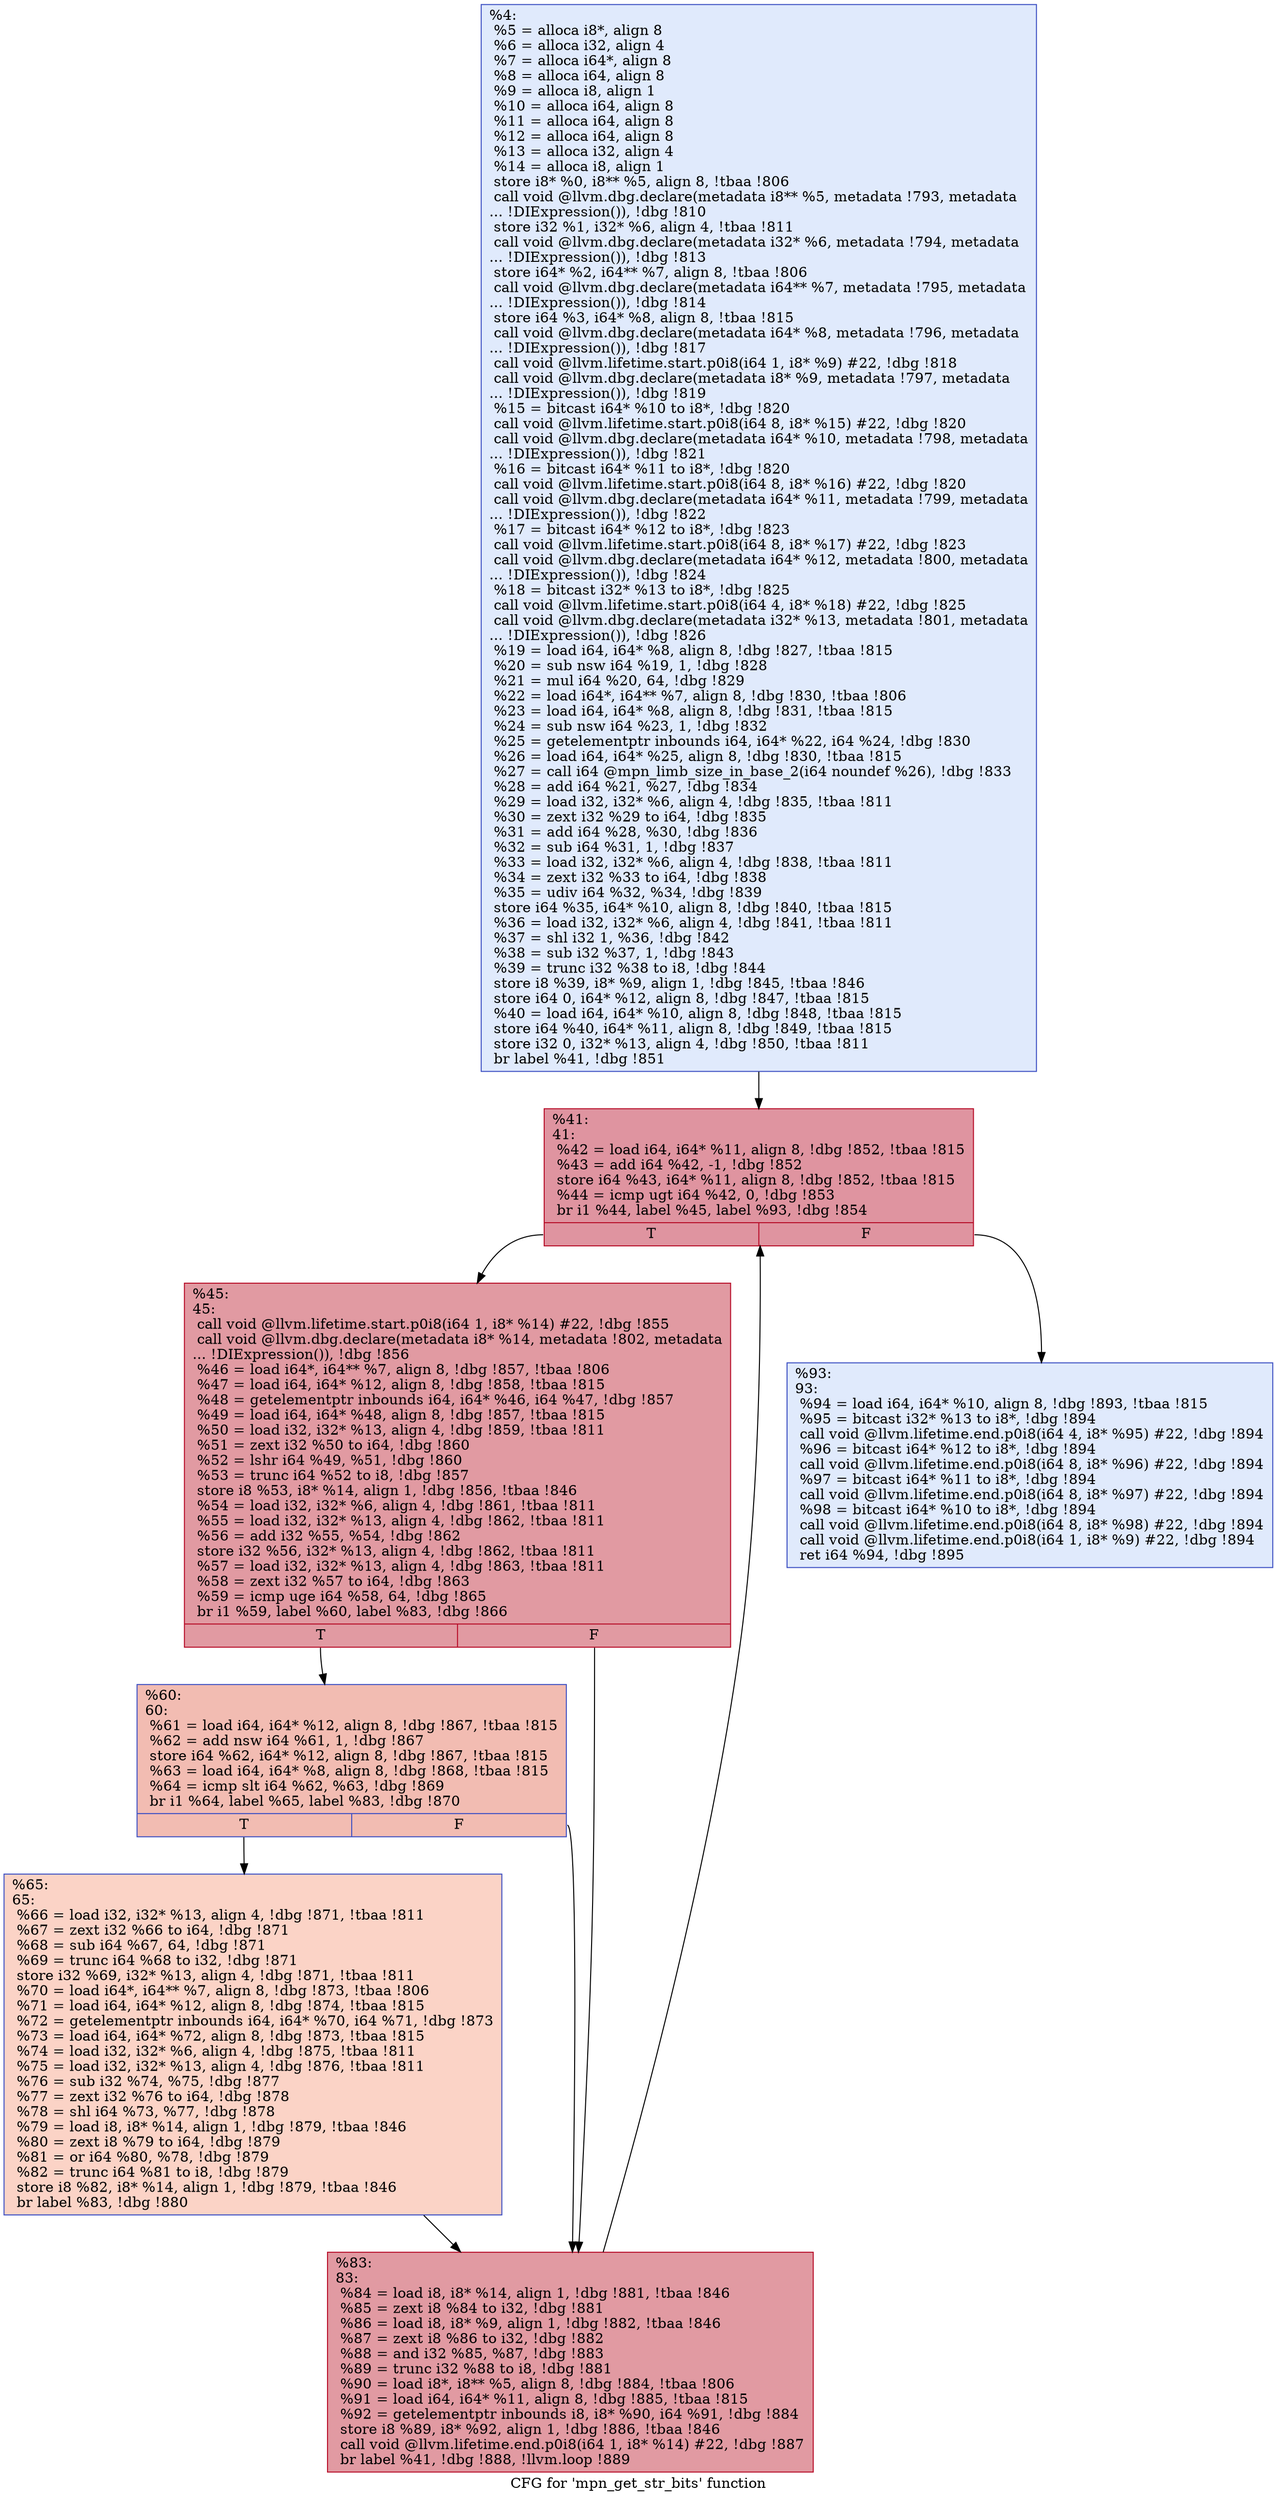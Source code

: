 digraph "CFG for 'mpn_get_str_bits' function" {
	label="CFG for 'mpn_get_str_bits' function";

	Node0x2569bb0 [shape=record,color="#3d50c3ff", style=filled, fillcolor="#b9d0f970",label="{%4:\l  %5 = alloca i8*, align 8\l  %6 = alloca i32, align 4\l  %7 = alloca i64*, align 8\l  %8 = alloca i64, align 8\l  %9 = alloca i8, align 1\l  %10 = alloca i64, align 8\l  %11 = alloca i64, align 8\l  %12 = alloca i64, align 8\l  %13 = alloca i32, align 4\l  %14 = alloca i8, align 1\l  store i8* %0, i8** %5, align 8, !tbaa !806\l  call void @llvm.dbg.declare(metadata i8** %5, metadata !793, metadata\l... !DIExpression()), !dbg !810\l  store i32 %1, i32* %6, align 4, !tbaa !811\l  call void @llvm.dbg.declare(metadata i32* %6, metadata !794, metadata\l... !DIExpression()), !dbg !813\l  store i64* %2, i64** %7, align 8, !tbaa !806\l  call void @llvm.dbg.declare(metadata i64** %7, metadata !795, metadata\l... !DIExpression()), !dbg !814\l  store i64 %3, i64* %8, align 8, !tbaa !815\l  call void @llvm.dbg.declare(metadata i64* %8, metadata !796, metadata\l... !DIExpression()), !dbg !817\l  call void @llvm.lifetime.start.p0i8(i64 1, i8* %9) #22, !dbg !818\l  call void @llvm.dbg.declare(metadata i8* %9, metadata !797, metadata\l... !DIExpression()), !dbg !819\l  %15 = bitcast i64* %10 to i8*, !dbg !820\l  call void @llvm.lifetime.start.p0i8(i64 8, i8* %15) #22, !dbg !820\l  call void @llvm.dbg.declare(metadata i64* %10, metadata !798, metadata\l... !DIExpression()), !dbg !821\l  %16 = bitcast i64* %11 to i8*, !dbg !820\l  call void @llvm.lifetime.start.p0i8(i64 8, i8* %16) #22, !dbg !820\l  call void @llvm.dbg.declare(metadata i64* %11, metadata !799, metadata\l... !DIExpression()), !dbg !822\l  %17 = bitcast i64* %12 to i8*, !dbg !823\l  call void @llvm.lifetime.start.p0i8(i64 8, i8* %17) #22, !dbg !823\l  call void @llvm.dbg.declare(metadata i64* %12, metadata !800, metadata\l... !DIExpression()), !dbg !824\l  %18 = bitcast i32* %13 to i8*, !dbg !825\l  call void @llvm.lifetime.start.p0i8(i64 4, i8* %18) #22, !dbg !825\l  call void @llvm.dbg.declare(metadata i32* %13, metadata !801, metadata\l... !DIExpression()), !dbg !826\l  %19 = load i64, i64* %8, align 8, !dbg !827, !tbaa !815\l  %20 = sub nsw i64 %19, 1, !dbg !828\l  %21 = mul i64 %20, 64, !dbg !829\l  %22 = load i64*, i64** %7, align 8, !dbg !830, !tbaa !806\l  %23 = load i64, i64* %8, align 8, !dbg !831, !tbaa !815\l  %24 = sub nsw i64 %23, 1, !dbg !832\l  %25 = getelementptr inbounds i64, i64* %22, i64 %24, !dbg !830\l  %26 = load i64, i64* %25, align 8, !dbg !830, !tbaa !815\l  %27 = call i64 @mpn_limb_size_in_base_2(i64 noundef %26), !dbg !833\l  %28 = add i64 %21, %27, !dbg !834\l  %29 = load i32, i32* %6, align 4, !dbg !835, !tbaa !811\l  %30 = zext i32 %29 to i64, !dbg !835\l  %31 = add i64 %28, %30, !dbg !836\l  %32 = sub i64 %31, 1, !dbg !837\l  %33 = load i32, i32* %6, align 4, !dbg !838, !tbaa !811\l  %34 = zext i32 %33 to i64, !dbg !838\l  %35 = udiv i64 %32, %34, !dbg !839\l  store i64 %35, i64* %10, align 8, !dbg !840, !tbaa !815\l  %36 = load i32, i32* %6, align 4, !dbg !841, !tbaa !811\l  %37 = shl i32 1, %36, !dbg !842\l  %38 = sub i32 %37, 1, !dbg !843\l  %39 = trunc i32 %38 to i8, !dbg !844\l  store i8 %39, i8* %9, align 1, !dbg !845, !tbaa !846\l  store i64 0, i64* %12, align 8, !dbg !847, !tbaa !815\l  %40 = load i64, i64* %10, align 8, !dbg !848, !tbaa !815\l  store i64 %40, i64* %11, align 8, !dbg !849, !tbaa !815\l  store i32 0, i32* %13, align 4, !dbg !850, !tbaa !811\l  br label %41, !dbg !851\l}"];
	Node0x2569bb0 -> Node0x2569c40;
	Node0x2569c40 [shape=record,color="#b70d28ff", style=filled, fillcolor="#b70d2870",label="{%41:\l41:                                               \l  %42 = load i64, i64* %11, align 8, !dbg !852, !tbaa !815\l  %43 = add i64 %42, -1, !dbg !852\l  store i64 %43, i64* %11, align 8, !dbg !852, !tbaa !815\l  %44 = icmp ugt i64 %42, 0, !dbg !853\l  br i1 %44, label %45, label %93, !dbg !854\l|{<s0>T|<s1>F}}"];
	Node0x2569c40:s0 -> Node0x2569c90;
	Node0x2569c40:s1 -> Node0x2569dd0;
	Node0x2569c90 [shape=record,color="#b70d28ff", style=filled, fillcolor="#bb1b2c70",label="{%45:\l45:                                               \l  call void @llvm.lifetime.start.p0i8(i64 1, i8* %14) #22, !dbg !855\l  call void @llvm.dbg.declare(metadata i8* %14, metadata !802, metadata\l... !DIExpression()), !dbg !856\l  %46 = load i64*, i64** %7, align 8, !dbg !857, !tbaa !806\l  %47 = load i64, i64* %12, align 8, !dbg !858, !tbaa !815\l  %48 = getelementptr inbounds i64, i64* %46, i64 %47, !dbg !857\l  %49 = load i64, i64* %48, align 8, !dbg !857, !tbaa !815\l  %50 = load i32, i32* %13, align 4, !dbg !859, !tbaa !811\l  %51 = zext i32 %50 to i64, !dbg !860\l  %52 = lshr i64 %49, %51, !dbg !860\l  %53 = trunc i64 %52 to i8, !dbg !857\l  store i8 %53, i8* %14, align 1, !dbg !856, !tbaa !846\l  %54 = load i32, i32* %6, align 4, !dbg !861, !tbaa !811\l  %55 = load i32, i32* %13, align 4, !dbg !862, !tbaa !811\l  %56 = add i32 %55, %54, !dbg !862\l  store i32 %56, i32* %13, align 4, !dbg !862, !tbaa !811\l  %57 = load i32, i32* %13, align 4, !dbg !863, !tbaa !811\l  %58 = zext i32 %57 to i64, !dbg !863\l  %59 = icmp uge i64 %58, 64, !dbg !865\l  br i1 %59, label %60, label %83, !dbg !866\l|{<s0>T|<s1>F}}"];
	Node0x2569c90:s0 -> Node0x2569ce0;
	Node0x2569c90:s1 -> Node0x2569d80;
	Node0x2569ce0 [shape=record,color="#3d50c3ff", style=filled, fillcolor="#e1675170",label="{%60:\l60:                                               \l  %61 = load i64, i64* %12, align 8, !dbg !867, !tbaa !815\l  %62 = add nsw i64 %61, 1, !dbg !867\l  store i64 %62, i64* %12, align 8, !dbg !867, !tbaa !815\l  %63 = load i64, i64* %8, align 8, !dbg !868, !tbaa !815\l  %64 = icmp slt i64 %62, %63, !dbg !869\l  br i1 %64, label %65, label %83, !dbg !870\l|{<s0>T|<s1>F}}"];
	Node0x2569ce0:s0 -> Node0x2569d30;
	Node0x2569ce0:s1 -> Node0x2569d80;
	Node0x2569d30 [shape=record,color="#3d50c3ff", style=filled, fillcolor="#f59c7d70",label="{%65:\l65:                                               \l  %66 = load i32, i32* %13, align 4, !dbg !871, !tbaa !811\l  %67 = zext i32 %66 to i64, !dbg !871\l  %68 = sub i64 %67, 64, !dbg !871\l  %69 = trunc i64 %68 to i32, !dbg !871\l  store i32 %69, i32* %13, align 4, !dbg !871, !tbaa !811\l  %70 = load i64*, i64** %7, align 8, !dbg !873, !tbaa !806\l  %71 = load i64, i64* %12, align 8, !dbg !874, !tbaa !815\l  %72 = getelementptr inbounds i64, i64* %70, i64 %71, !dbg !873\l  %73 = load i64, i64* %72, align 8, !dbg !873, !tbaa !815\l  %74 = load i32, i32* %6, align 4, !dbg !875, !tbaa !811\l  %75 = load i32, i32* %13, align 4, !dbg !876, !tbaa !811\l  %76 = sub i32 %74, %75, !dbg !877\l  %77 = zext i32 %76 to i64, !dbg !878\l  %78 = shl i64 %73, %77, !dbg !878\l  %79 = load i8, i8* %14, align 1, !dbg !879, !tbaa !846\l  %80 = zext i8 %79 to i64, !dbg !879\l  %81 = or i64 %80, %78, !dbg !879\l  %82 = trunc i64 %81 to i8, !dbg !879\l  store i8 %82, i8* %14, align 1, !dbg !879, !tbaa !846\l  br label %83, !dbg !880\l}"];
	Node0x2569d30 -> Node0x2569d80;
	Node0x2569d80 [shape=record,color="#b70d28ff", style=filled, fillcolor="#bb1b2c70",label="{%83:\l83:                                               \l  %84 = load i8, i8* %14, align 1, !dbg !881, !tbaa !846\l  %85 = zext i8 %84 to i32, !dbg !881\l  %86 = load i8, i8* %9, align 1, !dbg !882, !tbaa !846\l  %87 = zext i8 %86 to i32, !dbg !882\l  %88 = and i32 %85, %87, !dbg !883\l  %89 = trunc i32 %88 to i8, !dbg !881\l  %90 = load i8*, i8** %5, align 8, !dbg !884, !tbaa !806\l  %91 = load i64, i64* %11, align 8, !dbg !885, !tbaa !815\l  %92 = getelementptr inbounds i8, i8* %90, i64 %91, !dbg !884\l  store i8 %89, i8* %92, align 1, !dbg !886, !tbaa !846\l  call void @llvm.lifetime.end.p0i8(i64 1, i8* %14) #22, !dbg !887\l  br label %41, !dbg !888, !llvm.loop !889\l}"];
	Node0x2569d80 -> Node0x2569c40;
	Node0x2569dd0 [shape=record,color="#3d50c3ff", style=filled, fillcolor="#b9d0f970",label="{%93:\l93:                                               \l  %94 = load i64, i64* %10, align 8, !dbg !893, !tbaa !815\l  %95 = bitcast i32* %13 to i8*, !dbg !894\l  call void @llvm.lifetime.end.p0i8(i64 4, i8* %95) #22, !dbg !894\l  %96 = bitcast i64* %12 to i8*, !dbg !894\l  call void @llvm.lifetime.end.p0i8(i64 8, i8* %96) #22, !dbg !894\l  %97 = bitcast i64* %11 to i8*, !dbg !894\l  call void @llvm.lifetime.end.p0i8(i64 8, i8* %97) #22, !dbg !894\l  %98 = bitcast i64* %10 to i8*, !dbg !894\l  call void @llvm.lifetime.end.p0i8(i64 8, i8* %98) #22, !dbg !894\l  call void @llvm.lifetime.end.p0i8(i64 1, i8* %9) #22, !dbg !894\l  ret i64 %94, !dbg !895\l}"];
}
